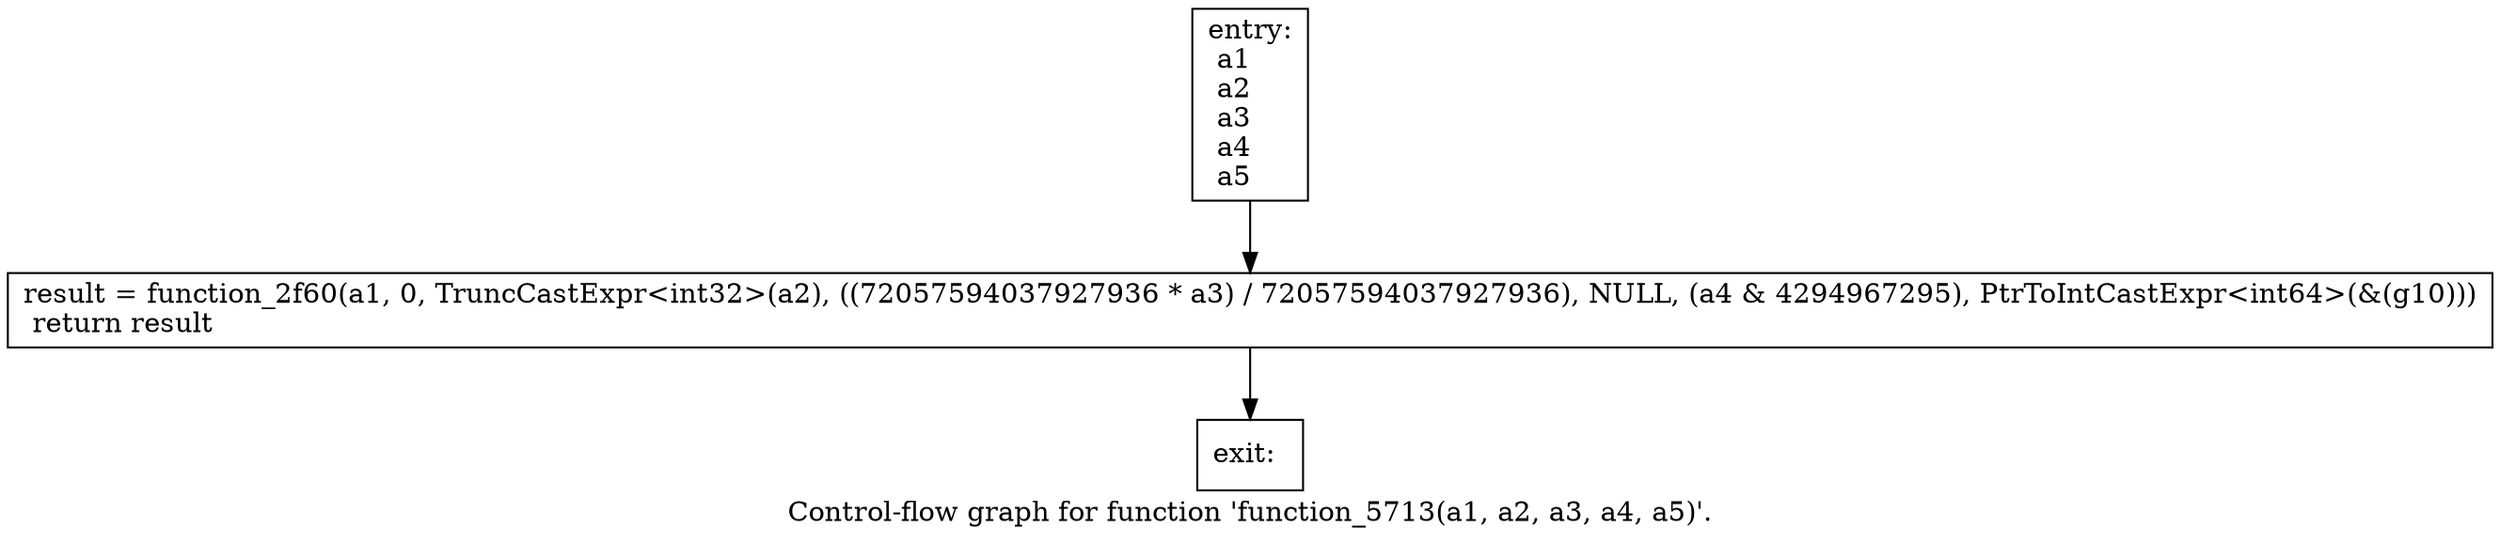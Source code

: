 digraph "Control-flow graph for function 'function_5713(a1, a2, a3, a4, a5)'." {
  label="Control-flow graph for function 'function_5713(a1, a2, a3, a4, a5)'.";
  node [shape=record];

  Node081A8030 [label="{entry:\l  a1\l  a2\l  a3\l  a4\l  a5\l}"];
  Node081A8030 -> Node081A8618;
  Node081A8618 [label="{  result = function_2f60(a1, 0, TruncCastExpr\<int32\>(a2), ((72057594037927936 * a3) / 72057594037927936), NULL, (a4 & 4294967295), PtrToIntCastExpr\<int64\>(&(g10)))\l  return result\l}"];
  Node081A8618 -> Node081A85D0;
  Node081A85D0 [label="{exit:\l}"];

}
